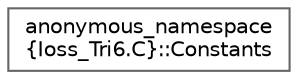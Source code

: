 digraph "Graphical Class Hierarchy"
{
 // INTERACTIVE_SVG=YES
 // LATEX_PDF_SIZE
  bgcolor="transparent";
  edge [fontname=Helvetica,fontsize=10,labelfontname=Helvetica,labelfontsize=10];
  node [fontname=Helvetica,fontsize=10,shape=box,height=0.2,width=0.4];
  rankdir="LR";
  Node0 [id="Node000000",label="anonymous_namespace\l\{Ioss_Tri6.C\}::Constants",height=0.2,width=0.4,color="grey40", fillcolor="white", style="filled",URL="$structanonymous__namespace_02Ioss__Tri6_8C_03_1_1Constants.html",tooltip=" "];
}
